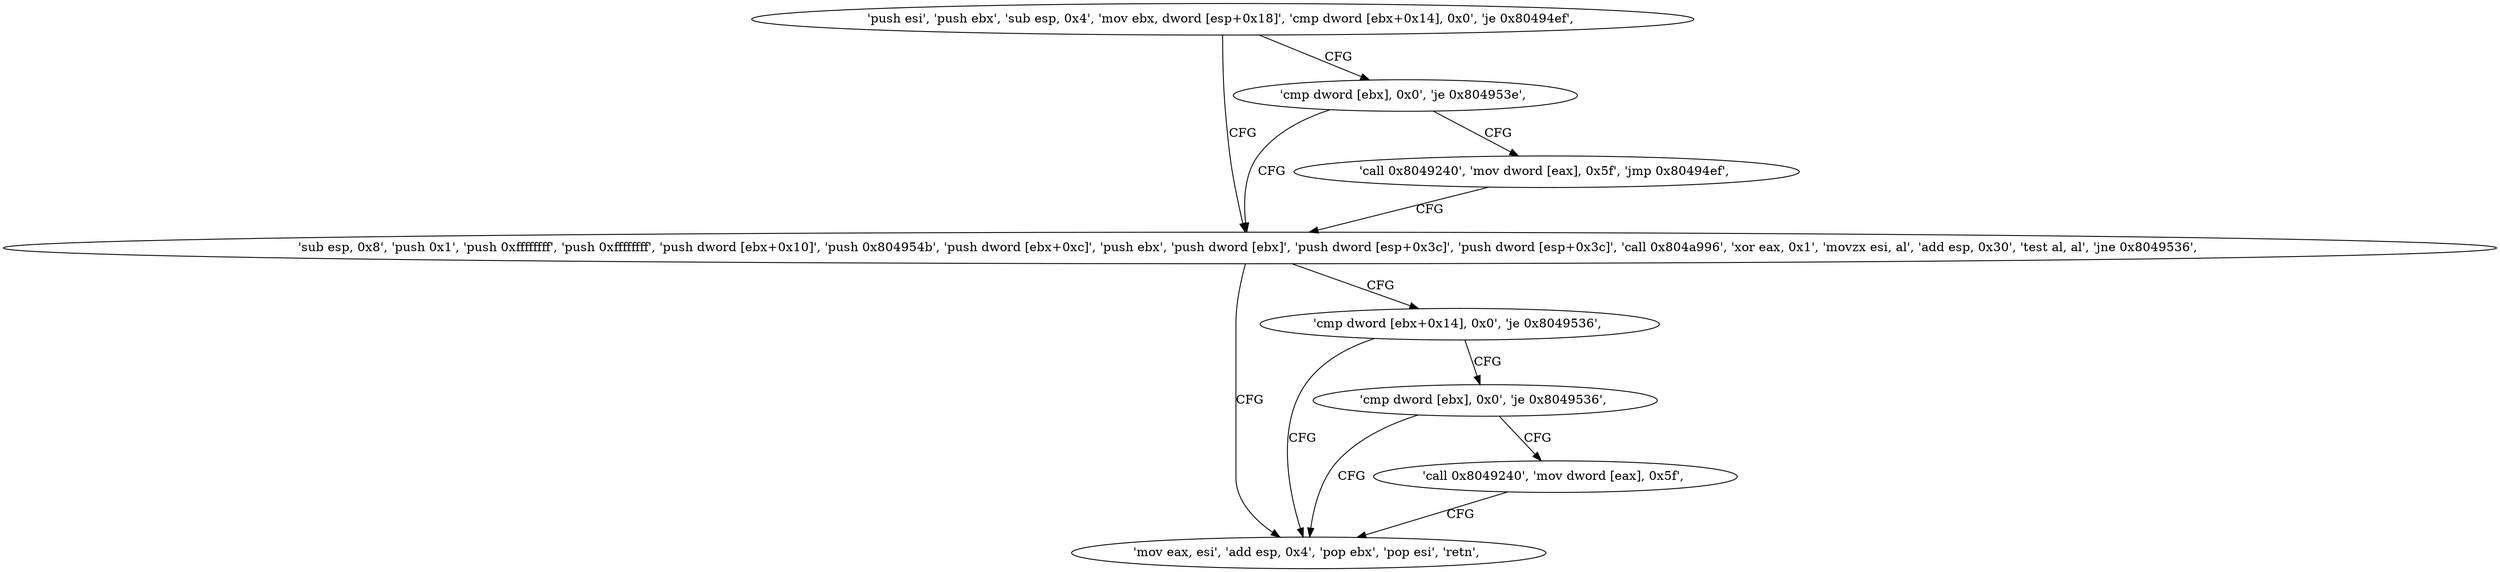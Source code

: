 digraph "func" {
"134517979" [label = "'push esi', 'push ebx', 'sub esp, 0x4', 'mov ebx, dword [esp+0x18]', 'cmp dword [ebx+0x14], 0x0', 'je 0x80494ef', " ]
"134517999" [label = "'sub esp, 0x8', 'push 0x1', 'push 0xffffffff', 'push 0xffffffff', 'push dword [ebx+0x10]', 'push 0x804954b', 'push dword [ebx+0xc]', 'push ebx', 'push dword [ebx]', 'push dword [esp+0x3c]', 'push dword [esp+0x3c]', 'call 0x804a996', 'xor eax, 0x1', 'movzx esi, al', 'add esp, 0x30', 'test al, al', 'jne 0x8049536', " ]
"134517994" [label = "'cmp dword [ebx], 0x0', 'je 0x804953e', " ]
"134518070" [label = "'mov eax, esi', 'add esp, 0x4', 'pop ebx', 'pop esi', 'retn', " ]
"134518048" [label = "'cmp dword [ebx+0x14], 0x0', 'je 0x8049536', " ]
"134518078" [label = "'call 0x8049240', 'mov dword [eax], 0x5f', 'jmp 0x80494ef', " ]
"134518054" [label = "'cmp dword [ebx], 0x0', 'je 0x8049536', " ]
"134518059" [label = "'call 0x8049240', 'mov dword [eax], 0x5f', " ]
"134517979" -> "134517999" [ label = "CFG" ]
"134517979" -> "134517994" [ label = "CFG" ]
"134517999" -> "134518070" [ label = "CFG" ]
"134517999" -> "134518048" [ label = "CFG" ]
"134517994" -> "134518078" [ label = "CFG" ]
"134517994" -> "134517999" [ label = "CFG" ]
"134518048" -> "134518070" [ label = "CFG" ]
"134518048" -> "134518054" [ label = "CFG" ]
"134518078" -> "134517999" [ label = "CFG" ]
"134518054" -> "134518070" [ label = "CFG" ]
"134518054" -> "134518059" [ label = "CFG" ]
"134518059" -> "134518070" [ label = "CFG" ]
}
